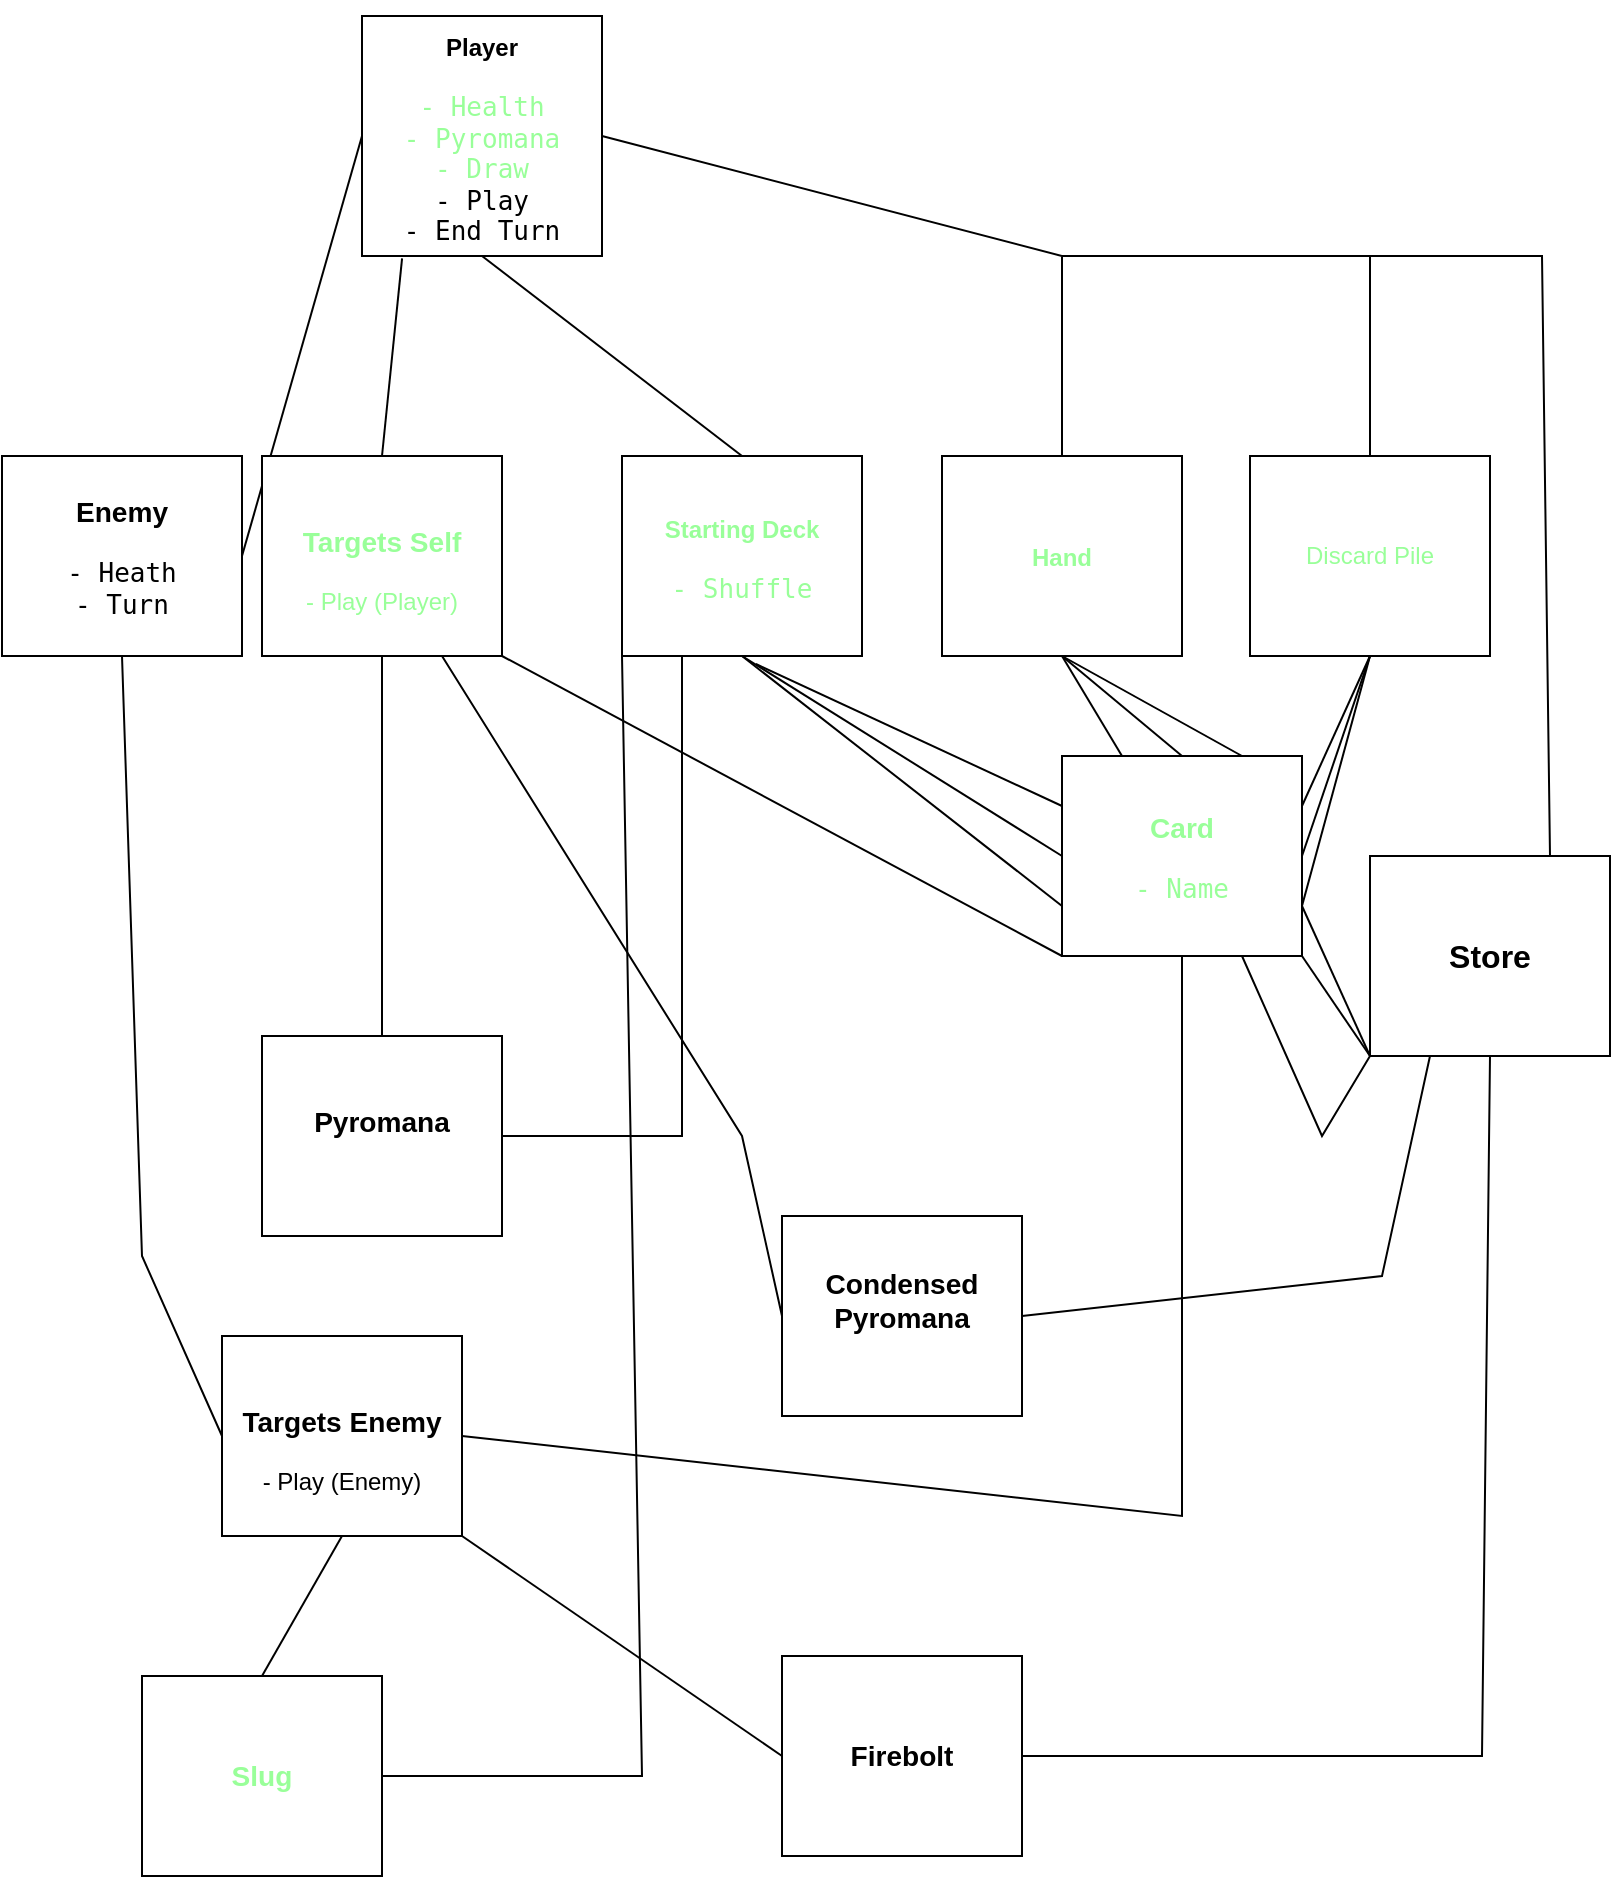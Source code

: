 <mxfile version="24.7.17">
  <diagram name="Page-1" id="t5Wb0asTRuvKsqMnSSx4">
    <mxGraphModel dx="1434" dy="844" grid="1" gridSize="10" guides="1" tooltips="1" connect="1" arrows="1" fold="1" page="1" pageScale="1" pageWidth="827" pageHeight="1169" math="0" shadow="0">
      <root>
        <mxCell id="0" />
        <mxCell id="1" parent="0" />
        <mxCell id="YrzJOqZfdvEQFL6Ilnsr-1" value="&lt;h3&gt;&lt;font style=&quot;font-size: 12px;&quot;&gt;Player&lt;/font&gt;&lt;/h3&gt;&lt;pre&gt;&lt;font size=&quot;3&quot;&gt;&lt;font color=&quot;#99ff99&quot;&gt;- Health&lt;br&gt;- Pyromana&lt;/font&gt;&lt;font color=&quot;#006600&quot;&gt;&lt;br&gt;&lt;/font&gt;&lt;font color=&quot;#99ff99&quot;&gt;- Draw&lt;/font&gt;&lt;font color=&quot;#006600&quot;&gt;&lt;br&gt;&lt;/font&gt;- Play&lt;br&gt;- End Turn&lt;br&gt;&lt;/font&gt;&lt;/pre&gt;" style="rounded=0;whiteSpace=wrap;html=1;" parent="1" vertex="1">
          <mxGeometry x="190" y="130" width="120" height="120" as="geometry" />
        </mxCell>
        <mxCell id="YrzJOqZfdvEQFL6Ilnsr-2" value="&lt;h3&gt;&lt;font color=&quot;#99ff99&quot; style=&quot;font-size: 12px;&quot;&gt;Starting Deck&lt;/font&gt;&lt;/h3&gt;&lt;pre&gt;&lt;font size=&quot;3&quot;&gt;&lt;font color=&quot;#99ff99&quot;&gt;- Shuffle&lt;/font&gt;&lt;font color=&quot;#006600&quot;&gt;&lt;br&gt;&lt;/font&gt;&lt;/font&gt;&lt;/pre&gt;" style="rounded=0;whiteSpace=wrap;html=1;" parent="1" vertex="1">
          <mxGeometry x="320" y="350" width="120" height="100" as="geometry" />
        </mxCell>
        <mxCell id="YrzJOqZfdvEQFL6Ilnsr-3" value="" style="endArrow=none;html=1;rounded=0;entryX=0.5;entryY=1;entryDx=0;entryDy=0;exitX=0.5;exitY=0;exitDx=0;exitDy=0;" parent="1" source="YrzJOqZfdvEQFL6Ilnsr-2" target="YrzJOqZfdvEQFL6Ilnsr-1" edge="1">
          <mxGeometry width="50" height="50" relative="1" as="geometry">
            <mxPoint x="610" y="500" as="sourcePoint" />
            <mxPoint x="660" y="450" as="targetPoint" />
          </mxGeometry>
        </mxCell>
        <mxCell id="YrzJOqZfdvEQFL6Ilnsr-4" value="&lt;h3&gt;&lt;font color=&quot;#99ff99&quot; style=&quot;font-size: 12px;&quot;&gt;Hand&lt;/font&gt;&lt;/h3&gt;" style="rounded=0;whiteSpace=wrap;html=1;" parent="1" vertex="1">
          <mxGeometry x="480" y="350" width="120" height="100" as="geometry" />
        </mxCell>
        <mxCell id="YrzJOqZfdvEQFL6Ilnsr-5" value="&lt;font color=&quot;#99ff99&quot;&gt;Discard Pile&lt;/font&gt;" style="rounded=0;whiteSpace=wrap;html=1;" parent="1" vertex="1">
          <mxGeometry x="634" y="350" width="120" height="100" as="geometry" />
        </mxCell>
        <mxCell id="YrzJOqZfdvEQFL6Ilnsr-8" value="" style="endArrow=none;html=1;rounded=0;exitX=1;exitY=0.5;exitDx=0;exitDy=0;entryX=0.5;entryY=0;entryDx=0;entryDy=0;" parent="1" source="YrzJOqZfdvEQFL6Ilnsr-1" target="YrzJOqZfdvEQFL6Ilnsr-4" edge="1">
          <mxGeometry width="50" height="50" relative="1" as="geometry">
            <mxPoint x="570" y="250" as="sourcePoint" />
            <mxPoint x="620" y="200" as="targetPoint" />
            <Array as="points">
              <mxPoint x="540" y="250" />
            </Array>
          </mxGeometry>
        </mxCell>
        <mxCell id="YrzJOqZfdvEQFL6Ilnsr-9" value="" style="endArrow=none;html=1;rounded=0;entryX=0.5;entryY=0;entryDx=0;entryDy=0;" parent="1" target="YrzJOqZfdvEQFL6Ilnsr-5" edge="1">
          <mxGeometry width="50" height="50" relative="1" as="geometry">
            <mxPoint x="540" y="250" as="sourcePoint" />
            <mxPoint x="620" y="200" as="targetPoint" />
            <Array as="points">
              <mxPoint x="694" y="250" />
            </Array>
          </mxGeometry>
        </mxCell>
        <mxCell id="YrzJOqZfdvEQFL6Ilnsr-11" value="&lt;h3&gt;Enemy&lt;br&gt;&lt;/h3&gt;&lt;pre&gt;&lt;font size=&quot;3&quot;&gt;- Heath&lt;br&gt;- Turn&lt;br&gt;&lt;/font&gt;&lt;/pre&gt;" style="rounded=0;whiteSpace=wrap;html=1;" parent="1" vertex="1">
          <mxGeometry x="10" y="350" width="120" height="100" as="geometry" />
        </mxCell>
        <mxCell id="YrzJOqZfdvEQFL6Ilnsr-15" value="&lt;h3&gt;&lt;font color=&quot;#99ff99&quot;&gt;Card&lt;br&gt;&lt;/font&gt;&lt;/h3&gt;&lt;pre&gt;&lt;font size=&quot;3&quot;&gt;&lt;font color=&quot;#99ff99&quot;&gt;- Name&lt;/font&gt;&lt;font color=&quot;#006600&quot;&gt;&lt;br&gt;&lt;/font&gt;&lt;/font&gt;&lt;/pre&gt;" style="rounded=0;whiteSpace=wrap;html=1;" parent="1" vertex="1">
          <mxGeometry x="540" y="500" width="120" height="100" as="geometry" />
        </mxCell>
        <mxCell id="YrzJOqZfdvEQFL6Ilnsr-16" value="" style="endArrow=none;html=1;rounded=0;exitX=0.5;exitY=1;exitDx=0;exitDy=0;entryX=0;entryY=0.5;entryDx=0;entryDy=0;" parent="1" source="YrzJOqZfdvEQFL6Ilnsr-2" target="YrzJOqZfdvEQFL6Ilnsr-15" edge="1">
          <mxGeometry width="50" height="50" relative="1" as="geometry">
            <mxPoint x="570" y="430" as="sourcePoint" />
            <mxPoint x="620" y="380" as="targetPoint" />
          </mxGeometry>
        </mxCell>
        <mxCell id="YrzJOqZfdvEQFL6Ilnsr-17" value="" style="endArrow=none;html=1;rounded=0;exitX=0.558;exitY=1.04;exitDx=0;exitDy=0;exitPerimeter=0;entryX=0;entryY=0.25;entryDx=0;entryDy=0;" parent="1" source="YrzJOqZfdvEQFL6Ilnsr-2" target="YrzJOqZfdvEQFL6Ilnsr-15" edge="1">
          <mxGeometry width="50" height="50" relative="1" as="geometry">
            <mxPoint x="570" y="430" as="sourcePoint" />
            <mxPoint x="620" y="380" as="targetPoint" />
          </mxGeometry>
        </mxCell>
        <mxCell id="YrzJOqZfdvEQFL6Ilnsr-18" value="" style="endArrow=none;html=1;rounded=0;exitX=0.5;exitY=1;exitDx=0;exitDy=0;entryX=0;entryY=0.75;entryDx=0;entryDy=0;" parent="1" source="YrzJOqZfdvEQFL6Ilnsr-2" target="YrzJOqZfdvEQFL6Ilnsr-15" edge="1">
          <mxGeometry width="50" height="50" relative="1" as="geometry">
            <mxPoint x="570" y="430" as="sourcePoint" />
            <mxPoint x="620" y="380" as="targetPoint" />
          </mxGeometry>
        </mxCell>
        <mxCell id="YrzJOqZfdvEQFL6Ilnsr-19" value="" style="endArrow=none;html=1;rounded=0;exitX=0.5;exitY=1;exitDx=0;exitDy=0;entryX=0.5;entryY=0;entryDx=0;entryDy=0;" parent="1" source="YrzJOqZfdvEQFL6Ilnsr-4" target="YrzJOqZfdvEQFL6Ilnsr-15" edge="1">
          <mxGeometry width="50" height="50" relative="1" as="geometry">
            <mxPoint x="570" y="430" as="sourcePoint" />
            <mxPoint x="620" y="380" as="targetPoint" />
          </mxGeometry>
        </mxCell>
        <mxCell id="YrzJOqZfdvEQFL6Ilnsr-20" value="" style="endArrow=none;html=1;rounded=0;exitX=0.5;exitY=1;exitDx=0;exitDy=0;entryX=0.25;entryY=0;entryDx=0;entryDy=0;" parent="1" source="YrzJOqZfdvEQFL6Ilnsr-4" target="YrzJOqZfdvEQFL6Ilnsr-15" edge="1">
          <mxGeometry width="50" height="50" relative="1" as="geometry">
            <mxPoint x="570" y="430" as="sourcePoint" />
            <mxPoint x="620" y="380" as="targetPoint" />
          </mxGeometry>
        </mxCell>
        <mxCell id="YrzJOqZfdvEQFL6Ilnsr-21" value="" style="endArrow=none;html=1;rounded=0;entryX=0.75;entryY=0;entryDx=0;entryDy=0;" parent="1" target="YrzJOqZfdvEQFL6Ilnsr-15" edge="1">
          <mxGeometry width="50" height="50" relative="1" as="geometry">
            <mxPoint x="540" y="450" as="sourcePoint" />
            <mxPoint x="620" y="380" as="targetPoint" />
          </mxGeometry>
        </mxCell>
        <mxCell id="YrzJOqZfdvEQFL6Ilnsr-22" value="" style="endArrow=none;html=1;rounded=0;exitX=0.5;exitY=1;exitDx=0;exitDy=0;entryX=1;entryY=0.25;entryDx=0;entryDy=0;" parent="1" source="YrzJOqZfdvEQFL6Ilnsr-5" target="YrzJOqZfdvEQFL6Ilnsr-15" edge="1">
          <mxGeometry width="50" height="50" relative="1" as="geometry">
            <mxPoint x="570" y="430" as="sourcePoint" />
            <mxPoint x="620" y="380" as="targetPoint" />
          </mxGeometry>
        </mxCell>
        <mxCell id="YrzJOqZfdvEQFL6Ilnsr-23" value="" style="endArrow=none;html=1;rounded=0;exitX=0.5;exitY=1;exitDx=0;exitDy=0;entryX=1;entryY=0.5;entryDx=0;entryDy=0;" parent="1" source="YrzJOqZfdvEQFL6Ilnsr-5" target="YrzJOqZfdvEQFL6Ilnsr-15" edge="1">
          <mxGeometry width="50" height="50" relative="1" as="geometry">
            <mxPoint x="570" y="430" as="sourcePoint" />
            <mxPoint x="620" y="380" as="targetPoint" />
          </mxGeometry>
        </mxCell>
        <mxCell id="YrzJOqZfdvEQFL6Ilnsr-24" value="" style="endArrow=none;html=1;rounded=0;exitX=0.5;exitY=1;exitDx=0;exitDy=0;entryX=1;entryY=0.75;entryDx=0;entryDy=0;" parent="1" source="YrzJOqZfdvEQFL6Ilnsr-5" target="YrzJOqZfdvEQFL6Ilnsr-15" edge="1">
          <mxGeometry width="50" height="50" relative="1" as="geometry">
            <mxPoint x="570" y="430" as="sourcePoint" />
            <mxPoint x="620" y="380" as="targetPoint" />
          </mxGeometry>
        </mxCell>
        <mxCell id="YrzJOqZfdvEQFL6Ilnsr-28" value="" style="endArrow=none;html=1;rounded=0;exitX=0;exitY=0.5;exitDx=0;exitDy=0;entryX=1;entryY=0.5;entryDx=0;entryDy=0;" parent="1" source="YrzJOqZfdvEQFL6Ilnsr-1" target="YrzJOqZfdvEQFL6Ilnsr-11" edge="1">
          <mxGeometry width="50" height="50" relative="1" as="geometry">
            <mxPoint x="390" y="590" as="sourcePoint" />
            <mxPoint x="440" y="540" as="targetPoint" />
          </mxGeometry>
        </mxCell>
        <mxCell id="YrzJOqZfdvEQFL6Ilnsr-30" value="&lt;h3&gt;&lt;font color=&quot;#99ff99&quot;&gt;Targets Self&lt;/font&gt;&lt;/h3&gt;&lt;div&gt;&lt;font color=&quot;#99ff99&quot;&gt;- Play (Player)&lt;/font&gt;&lt;br&gt;&lt;/div&gt;" style="rounded=0;whiteSpace=wrap;html=1;" parent="1" vertex="1">
          <mxGeometry x="140" y="350" width="120" height="100" as="geometry" />
        </mxCell>
        <mxCell id="YrzJOqZfdvEQFL6Ilnsr-31" value="" style="endArrow=none;html=1;rounded=0;exitX=0.5;exitY=0;exitDx=0;exitDy=0;entryX=0.167;entryY=1.01;entryDx=0;entryDy=0;entryPerimeter=0;" parent="1" source="YrzJOqZfdvEQFL6Ilnsr-30" target="YrzJOqZfdvEQFL6Ilnsr-1" edge="1">
          <mxGeometry width="50" height="50" relative="1" as="geometry">
            <mxPoint x="390" y="590" as="sourcePoint" />
            <mxPoint x="440" y="540" as="targetPoint" />
          </mxGeometry>
        </mxCell>
        <mxCell id="YrzJOqZfdvEQFL6Ilnsr-34" value="" style="endArrow=none;html=1;rounded=0;exitX=0;exitY=1;exitDx=0;exitDy=0;entryX=1;entryY=1;entryDx=0;entryDy=0;" parent="1" source="YrzJOqZfdvEQFL6Ilnsr-15" target="YrzJOqZfdvEQFL6Ilnsr-30" edge="1">
          <mxGeometry width="50" height="50" relative="1" as="geometry">
            <mxPoint x="390" y="590" as="sourcePoint" />
            <mxPoint x="440" y="540" as="targetPoint" />
          </mxGeometry>
        </mxCell>
        <mxCell id="YrzJOqZfdvEQFL6Ilnsr-36" value="&lt;h3&gt;Targets Enemy&lt;/h3&gt;&lt;div&gt;- Play (Enemy)&lt;br&gt;&lt;/div&gt;" style="rounded=0;whiteSpace=wrap;html=1;" parent="1" vertex="1">
          <mxGeometry x="120" y="790" width="120" height="100" as="geometry" />
        </mxCell>
        <mxCell id="YrzJOqZfdvEQFL6Ilnsr-37" value="" style="endArrow=none;html=1;rounded=0;exitX=0.5;exitY=1;exitDx=0;exitDy=0;entryX=1;entryY=0.5;entryDx=0;entryDy=0;" parent="1" source="YrzJOqZfdvEQFL6Ilnsr-15" target="YrzJOqZfdvEQFL6Ilnsr-36" edge="1">
          <mxGeometry width="50" height="50" relative="1" as="geometry">
            <mxPoint x="390" y="590" as="sourcePoint" />
            <mxPoint x="440" y="540" as="targetPoint" />
            <Array as="points">
              <mxPoint x="600" y="880" />
            </Array>
          </mxGeometry>
        </mxCell>
        <mxCell id="YrzJOqZfdvEQFL6Ilnsr-38" value="" style="endArrow=none;html=1;rounded=0;exitX=0;exitY=0.5;exitDx=0;exitDy=0;entryX=0.5;entryY=1;entryDx=0;entryDy=0;" parent="1" source="YrzJOqZfdvEQFL6Ilnsr-36" target="YrzJOqZfdvEQFL6Ilnsr-11" edge="1">
          <mxGeometry width="50" height="50" relative="1" as="geometry">
            <mxPoint x="390" y="590" as="sourcePoint" />
            <mxPoint x="440" y="540" as="targetPoint" />
            <Array as="points">
              <mxPoint x="80" y="750" />
            </Array>
          </mxGeometry>
        </mxCell>
        <mxCell id="YrzJOqZfdvEQFL6Ilnsr-39" value="&lt;h3&gt;&lt;font size=&quot;3&quot;&gt;Store&lt;/font&gt;&lt;br&gt;&lt;/h3&gt;" style="rounded=0;whiteSpace=wrap;html=1;" parent="1" vertex="1">
          <mxGeometry x="694" y="550" width="120" height="100" as="geometry" />
        </mxCell>
        <mxCell id="YrzJOqZfdvEQFL6Ilnsr-41" value="" style="endArrow=none;html=1;rounded=0;entryX=0.75;entryY=0;entryDx=0;entryDy=0;" parent="1" target="YrzJOqZfdvEQFL6Ilnsr-39" edge="1">
          <mxGeometry width="50" height="50" relative="1" as="geometry">
            <mxPoint x="694" y="250" as="sourcePoint" />
            <mxPoint x="620" y="550" as="targetPoint" />
            <Array as="points">
              <mxPoint x="780" y="250" />
            </Array>
          </mxGeometry>
        </mxCell>
        <mxCell id="YrzJOqZfdvEQFL6Ilnsr-42" value="" style="endArrow=none;html=1;rounded=0;entryX=0;entryY=1;entryDx=0;entryDy=0;exitX=1;exitY=0.75;exitDx=0;exitDy=0;" parent="1" source="YrzJOqZfdvEQFL6Ilnsr-15" target="YrzJOqZfdvEQFL6Ilnsr-39" edge="1">
          <mxGeometry width="50" height="50" relative="1" as="geometry">
            <mxPoint x="570" y="600" as="sourcePoint" />
            <mxPoint x="620" y="550" as="targetPoint" />
          </mxGeometry>
        </mxCell>
        <mxCell id="YrzJOqZfdvEQFL6Ilnsr-43" value="" style="endArrow=none;html=1;rounded=0;entryX=0;entryY=1;entryDx=0;entryDy=0;exitX=1;exitY=1;exitDx=0;exitDy=0;" parent="1" source="YrzJOqZfdvEQFL6Ilnsr-15" target="YrzJOqZfdvEQFL6Ilnsr-39" edge="1">
          <mxGeometry width="50" height="50" relative="1" as="geometry">
            <mxPoint x="570" y="600" as="sourcePoint" />
            <mxPoint x="620" y="550" as="targetPoint" />
          </mxGeometry>
        </mxCell>
        <mxCell id="YrzJOqZfdvEQFL6Ilnsr-46" value="" style="endArrow=none;html=1;rounded=0;entryX=0;entryY=1;entryDx=0;entryDy=0;exitX=0.75;exitY=1;exitDx=0;exitDy=0;" parent="1" source="YrzJOqZfdvEQFL6Ilnsr-15" target="YrzJOqZfdvEQFL6Ilnsr-39" edge="1">
          <mxGeometry width="50" height="50" relative="1" as="geometry">
            <mxPoint x="570" y="600" as="sourcePoint" />
            <mxPoint x="620" y="550" as="targetPoint" />
            <Array as="points">
              <mxPoint x="670" y="690" />
            </Array>
          </mxGeometry>
        </mxCell>
        <mxCell id="YrzJOqZfdvEQFL6Ilnsr-48" value="&lt;h3&gt;Pyromana&lt;/h3&gt;&lt;div&gt;&lt;br&gt;&lt;/div&gt;" style="rounded=0;whiteSpace=wrap;html=1;" parent="1" vertex="1">
          <mxGeometry x="140" y="640" width="120" height="100" as="geometry" />
        </mxCell>
        <mxCell id="YrzJOqZfdvEQFL6Ilnsr-49" value="" style="endArrow=none;html=1;rounded=0;exitX=0.25;exitY=1;exitDx=0;exitDy=0;entryX=1;entryY=0.5;entryDx=0;entryDy=0;" parent="1" source="YrzJOqZfdvEQFL6Ilnsr-2" target="YrzJOqZfdvEQFL6Ilnsr-48" edge="1">
          <mxGeometry width="50" height="50" relative="1" as="geometry">
            <mxPoint x="570" y="750" as="sourcePoint" />
            <mxPoint x="620" y="700" as="targetPoint" />
            <Array as="points">
              <mxPoint x="350" y="690" />
            </Array>
          </mxGeometry>
        </mxCell>
        <mxCell id="YrzJOqZfdvEQFL6Ilnsr-50" value="" style="endArrow=none;html=1;rounded=0;entryX=0.5;entryY=1;entryDx=0;entryDy=0;exitX=0.5;exitY=0;exitDx=0;exitDy=0;" parent="1" source="YrzJOqZfdvEQFL6Ilnsr-48" target="YrzJOqZfdvEQFL6Ilnsr-30" edge="1">
          <mxGeometry width="50" height="50" relative="1" as="geometry">
            <mxPoint x="570" y="750" as="sourcePoint" />
            <mxPoint x="620" y="700" as="targetPoint" />
          </mxGeometry>
        </mxCell>
        <mxCell id="YrzJOqZfdvEQFL6Ilnsr-54" value="&lt;h3&gt;&lt;font color=&quot;#99ff99&quot;&gt;Slug&lt;/font&gt;&lt;/h3&gt;" style="rounded=0;whiteSpace=wrap;html=1;" parent="1" vertex="1">
          <mxGeometry x="80" y="960" width="120" height="100" as="geometry" />
        </mxCell>
        <mxCell id="YrzJOqZfdvEQFL6Ilnsr-55" value="" style="endArrow=none;html=1;rounded=0;exitX=0.5;exitY=0;exitDx=0;exitDy=0;entryX=0.5;entryY=1;entryDx=0;entryDy=0;" parent="1" source="YrzJOqZfdvEQFL6Ilnsr-54" target="YrzJOqZfdvEQFL6Ilnsr-36" edge="1">
          <mxGeometry width="50" height="50" relative="1" as="geometry">
            <mxPoint x="570" y="750" as="sourcePoint" />
            <mxPoint x="620" y="700" as="targetPoint" />
          </mxGeometry>
        </mxCell>
        <mxCell id="YrzJOqZfdvEQFL6Ilnsr-56" value="" style="endArrow=none;html=1;rounded=0;exitX=1;exitY=0.5;exitDx=0;exitDy=0;entryX=0;entryY=1;entryDx=0;entryDy=0;" parent="1" source="YrzJOqZfdvEQFL6Ilnsr-54" target="YrzJOqZfdvEQFL6Ilnsr-2" edge="1">
          <mxGeometry width="50" height="50" relative="1" as="geometry">
            <mxPoint x="570" y="750" as="sourcePoint" />
            <mxPoint x="620" y="700" as="targetPoint" />
            <Array as="points">
              <mxPoint x="330" y="1010" />
            </Array>
          </mxGeometry>
        </mxCell>
        <mxCell id="YrzJOqZfdvEQFL6Ilnsr-58" value="&lt;h3&gt;Condensed Pyromana&lt;/h3&gt;&lt;div&gt;&lt;br&gt;&lt;/div&gt;" style="rounded=0;whiteSpace=wrap;html=1;" parent="1" vertex="1">
          <mxGeometry x="400" y="730" width="120" height="100" as="geometry" />
        </mxCell>
        <mxCell id="YrzJOqZfdvEQFL6Ilnsr-59" value="&lt;h3&gt;Firebolt&lt;/h3&gt;" style="rounded=0;whiteSpace=wrap;html=1;" parent="1" vertex="1">
          <mxGeometry x="400" y="950" width="120" height="100" as="geometry" />
        </mxCell>
        <mxCell id="YrzJOqZfdvEQFL6Ilnsr-60" value="" style="endArrow=none;html=1;rounded=0;exitX=1;exitY=0.5;exitDx=0;exitDy=0;entryX=0.25;entryY=1;entryDx=0;entryDy=0;" parent="1" source="YrzJOqZfdvEQFL6Ilnsr-58" target="YrzJOqZfdvEQFL6Ilnsr-39" edge="1">
          <mxGeometry width="50" height="50" relative="1" as="geometry">
            <mxPoint x="570" y="780" as="sourcePoint" />
            <mxPoint x="620" y="730" as="targetPoint" />
            <Array as="points">
              <mxPoint x="700" y="760" />
            </Array>
          </mxGeometry>
        </mxCell>
        <mxCell id="YrzJOqZfdvEQFL6Ilnsr-61" value="" style="endArrow=none;html=1;rounded=0;exitX=0;exitY=0.5;exitDx=0;exitDy=0;entryX=0.75;entryY=1;entryDx=0;entryDy=0;" parent="1" source="YrzJOqZfdvEQFL6Ilnsr-58" target="YrzJOqZfdvEQFL6Ilnsr-30" edge="1">
          <mxGeometry width="50" height="50" relative="1" as="geometry">
            <mxPoint x="570" y="690" as="sourcePoint" />
            <mxPoint x="620" y="640" as="targetPoint" />
            <Array as="points">
              <mxPoint x="380" y="690" />
            </Array>
          </mxGeometry>
        </mxCell>
        <mxCell id="YrzJOqZfdvEQFL6Ilnsr-62" value="" style="endArrow=none;html=1;rounded=0;exitX=0.5;exitY=1;exitDx=0;exitDy=0;entryX=1;entryY=0.5;entryDx=0;entryDy=0;" parent="1" source="YrzJOqZfdvEQFL6Ilnsr-39" target="YrzJOqZfdvEQFL6Ilnsr-59" edge="1">
          <mxGeometry width="50" height="50" relative="1" as="geometry">
            <mxPoint x="570" y="690" as="sourcePoint" />
            <mxPoint x="620" y="640" as="targetPoint" />
            <Array as="points">
              <mxPoint x="750" y="1000" />
            </Array>
          </mxGeometry>
        </mxCell>
        <mxCell id="YrzJOqZfdvEQFL6Ilnsr-64" value="" style="endArrow=none;html=1;rounded=0;exitX=0;exitY=0.5;exitDx=0;exitDy=0;entryX=1;entryY=1;entryDx=0;entryDy=0;" parent="1" source="YrzJOqZfdvEQFL6Ilnsr-59" target="YrzJOqZfdvEQFL6Ilnsr-36" edge="1">
          <mxGeometry width="50" height="50" relative="1" as="geometry">
            <mxPoint x="570" y="750" as="sourcePoint" />
            <mxPoint x="620" y="700" as="targetPoint" />
          </mxGeometry>
        </mxCell>
      </root>
    </mxGraphModel>
  </diagram>
</mxfile>
